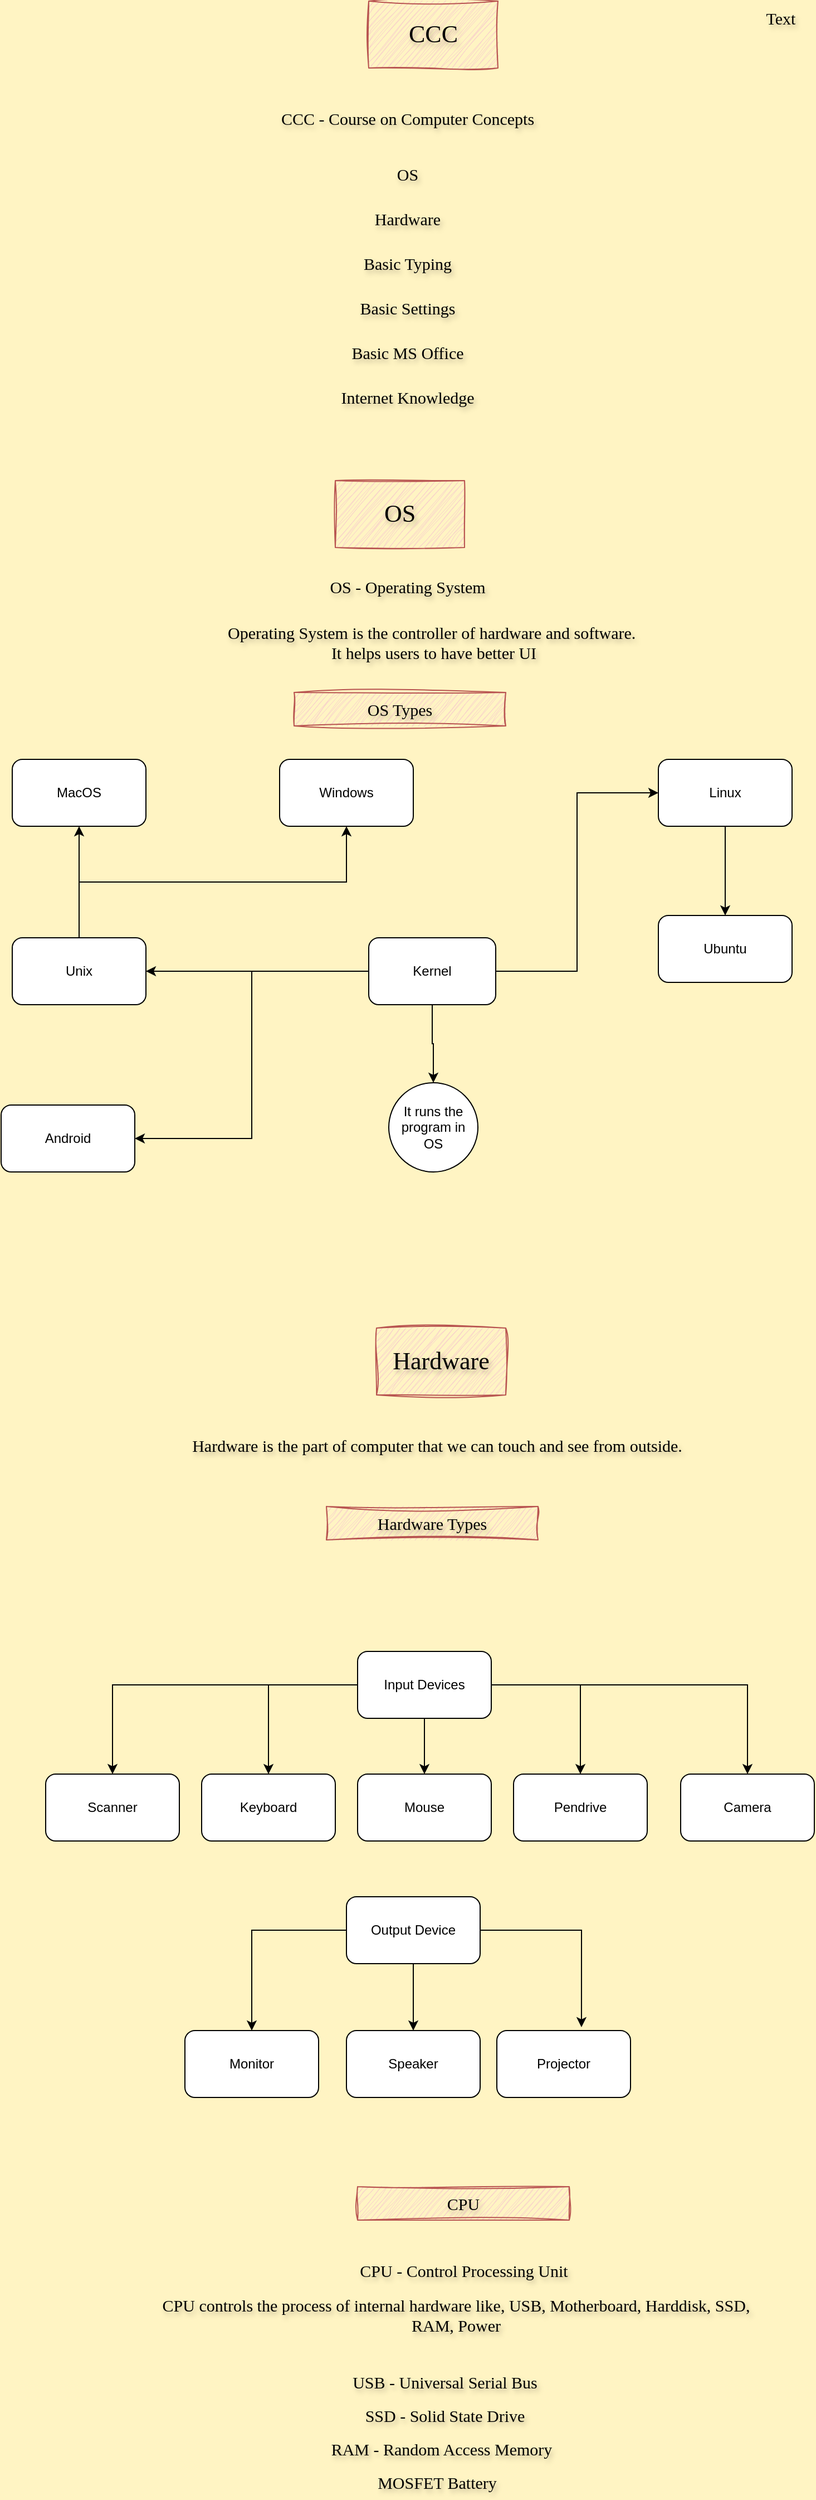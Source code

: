 <mxfile version="26.2.9">
  <diagram name="Page-1" id="iKMRJyYVElrFewXZlgx_">
    <mxGraphModel dx="1428" dy="722" grid="1" gridSize="10" guides="1" tooltips="1" connect="1" arrows="1" fold="1" page="1" pageScale="1" pageWidth="827" pageHeight="1169" background="#FFF4C3" math="0" shadow="0">
      <root>
        <mxCell id="0" />
        <mxCell id="1" parent="0" />
        <mxCell id="a2JRWLy81K5dylXvyoho-1" value="Basic Typing" style="text;html=1;align=center;verticalAlign=middle;whiteSpace=wrap;rounded=0;fontSize=15;textShadow=1;fontFamily=Comic Sans MS;" vertex="1" parent="1">
          <mxGeometry x="300" y="250" width="190" height="30" as="geometry" />
        </mxCell>
        <mxCell id="a2JRWLy81K5dylXvyoho-2" value="&lt;font style=&quot;font-size: 22px;&quot;&gt;CCC&lt;/font&gt;" style="text;html=1;align=center;verticalAlign=middle;whiteSpace=wrap;rounded=0;fontSize=15;textShadow=1;fontFamily=Comic Sans MS;sketch=1;curveFitting=1;jiggle=2;fillColor=#f8cecc;strokeColor=#b85450;" vertex="1" parent="1">
          <mxGeometry x="360" y="30" width="116" height="60" as="geometry" />
        </mxCell>
        <mxCell id="a2JRWLy81K5dylXvyoho-3" value="CCC - Course on Computer Concepts" style="text;html=1;align=center;verticalAlign=middle;whiteSpace=wrap;rounded=0;fontSize=15;textShadow=1;fontFamily=Comic Sans MS;" vertex="1" parent="1">
          <mxGeometry x="210" y="120" width="370" height="30" as="geometry" />
        </mxCell>
        <mxCell id="a2JRWLy81K5dylXvyoho-5" value="Text" style="text;html=1;align=center;verticalAlign=middle;whiteSpace=wrap;rounded=0;fontSize=15;textShadow=1;fontFamily=Comic Sans MS;" vertex="1" parent="1">
          <mxGeometry x="700" y="30" width="60" height="30" as="geometry" />
        </mxCell>
        <mxCell id="a2JRWLy81K5dylXvyoho-6" value="OS" style="text;html=1;align=center;verticalAlign=middle;whiteSpace=wrap;rounded=0;fontSize=15;textShadow=1;fontFamily=Comic Sans MS;" vertex="1" parent="1">
          <mxGeometry x="300" y="170" width="190" height="30" as="geometry" />
        </mxCell>
        <mxCell id="a2JRWLy81K5dylXvyoho-7" value="Hardware" style="text;html=1;align=center;verticalAlign=middle;whiteSpace=wrap;rounded=0;fontSize=15;textShadow=1;fontFamily=Comic Sans MS;" vertex="1" parent="1">
          <mxGeometry x="300" y="210" width="190" height="30" as="geometry" />
        </mxCell>
        <mxCell id="a2JRWLy81K5dylXvyoho-8" value="Basic Settings" style="text;html=1;align=center;verticalAlign=middle;whiteSpace=wrap;rounded=0;fontSize=15;textShadow=1;fontFamily=Comic Sans MS;" vertex="1" parent="1">
          <mxGeometry x="300" y="290" width="190" height="30" as="geometry" />
        </mxCell>
        <mxCell id="a2JRWLy81K5dylXvyoho-10" value="Basic MS Office" style="text;html=1;align=center;verticalAlign=middle;whiteSpace=wrap;rounded=0;fontSize=15;textShadow=1;fontFamily=Comic Sans MS;" vertex="1" parent="1">
          <mxGeometry x="300" y="330" width="190" height="30" as="geometry" />
        </mxCell>
        <mxCell id="a2JRWLy81K5dylXvyoho-11" value="Internet Knowledge" style="text;html=1;align=center;verticalAlign=middle;whiteSpace=wrap;rounded=0;fontSize=15;textShadow=1;fontFamily=Comic Sans MS;" vertex="1" parent="1">
          <mxGeometry x="300" y="370" width="190" height="30" as="geometry" />
        </mxCell>
        <mxCell id="a2JRWLy81K5dylXvyoho-12" value="&lt;font style=&quot;font-size: 22px;&quot;&gt;OS&lt;/font&gt;" style="text;html=1;align=center;verticalAlign=middle;whiteSpace=wrap;rounded=0;fontSize=15;textShadow=1;fontFamily=Comic Sans MS;sketch=1;curveFitting=1;jiggle=2;fillColor=#f8cecc;strokeColor=#b85450;" vertex="1" parent="1">
          <mxGeometry x="330" y="460" width="116" height="60" as="geometry" />
        </mxCell>
        <mxCell id="a2JRWLy81K5dylXvyoho-13" value="OS - Operating System" style="text;html=1;align=center;verticalAlign=middle;whiteSpace=wrap;rounded=0;fontSize=15;textShadow=1;fontFamily=Comic Sans MS;" vertex="1" parent="1">
          <mxGeometry x="300" y="540" width="190" height="30" as="geometry" />
        </mxCell>
        <mxCell id="a2JRWLy81K5dylXvyoho-14" value="Operating System is the controller of hardware and software.&amp;nbsp;&lt;div&gt;It helps users to have better UI&lt;/div&gt;" style="text;html=1;align=center;verticalAlign=middle;whiteSpace=wrap;rounded=0;fontSize=15;textShadow=1;fontFamily=Comic Sans MS;" vertex="1" parent="1">
          <mxGeometry x="139.5" y="590" width="557" height="30" as="geometry" />
        </mxCell>
        <mxCell id="a2JRWLy81K5dylXvyoho-15" value="OS Types" style="text;html=1;align=center;verticalAlign=middle;whiteSpace=wrap;rounded=0;fontSize=15;textShadow=1;fontFamily=Comic Sans MS;sketch=1;curveFitting=1;jiggle=2;fillColor=#f8cecc;strokeColor=#b85450;" vertex="1" parent="1">
          <mxGeometry x="293" y="650" width="190" height="30" as="geometry" />
        </mxCell>
        <mxCell id="a2JRWLy81K5dylXvyoho-16" value="MacOS" style="rounded=1;whiteSpace=wrap;html=1;" vertex="1" parent="1">
          <mxGeometry x="40" y="710" width="120" height="60" as="geometry" />
        </mxCell>
        <mxCell id="a2JRWLy81K5dylXvyoho-17" value="Windows" style="rounded=1;whiteSpace=wrap;html=1;" vertex="1" parent="1">
          <mxGeometry x="280" y="710" width="120" height="60" as="geometry" />
        </mxCell>
        <mxCell id="a2JRWLy81K5dylXvyoho-21" value="" style="edgeStyle=orthogonalEdgeStyle;rounded=0;orthogonalLoop=1;jettySize=auto;html=1;" edge="1" parent="1" source="a2JRWLy81K5dylXvyoho-18" target="a2JRWLy81K5dylXvyoho-20">
          <mxGeometry relative="1" as="geometry" />
        </mxCell>
        <mxCell id="a2JRWLy81K5dylXvyoho-18" value="Linux" style="rounded=1;whiteSpace=wrap;html=1;" vertex="1" parent="1">
          <mxGeometry x="620" y="710" width="120" height="60" as="geometry" />
        </mxCell>
        <mxCell id="a2JRWLy81K5dylXvyoho-22" style="edgeStyle=orthogonalEdgeStyle;rounded=0;orthogonalLoop=1;jettySize=auto;html=1;" edge="1" parent="1" source="a2JRWLy81K5dylXvyoho-19" target="a2JRWLy81K5dylXvyoho-16">
          <mxGeometry relative="1" as="geometry" />
        </mxCell>
        <mxCell id="a2JRWLy81K5dylXvyoho-23" style="edgeStyle=orthogonalEdgeStyle;rounded=0;orthogonalLoop=1;jettySize=auto;html=1;exitX=0.5;exitY=0;exitDx=0;exitDy=0;" edge="1" parent="1" source="a2JRWLy81K5dylXvyoho-19" target="a2JRWLy81K5dylXvyoho-17">
          <mxGeometry relative="1" as="geometry" />
        </mxCell>
        <mxCell id="a2JRWLy81K5dylXvyoho-19" value="Unix" style="rounded=1;whiteSpace=wrap;html=1;" vertex="1" parent="1">
          <mxGeometry x="40" y="870" width="120" height="60" as="geometry" />
        </mxCell>
        <mxCell id="a2JRWLy81K5dylXvyoho-20" value="Ubuntu" style="rounded=1;whiteSpace=wrap;html=1;" vertex="1" parent="1">
          <mxGeometry x="620" y="850" width="120" height="60" as="geometry" />
        </mxCell>
        <mxCell id="a2JRWLy81K5dylXvyoho-25" style="edgeStyle=orthogonalEdgeStyle;rounded=0;orthogonalLoop=1;jettySize=auto;html=1;entryX=0;entryY=0.5;entryDx=0;entryDy=0;" edge="1" parent="1" source="a2JRWLy81K5dylXvyoho-24" target="a2JRWLy81K5dylXvyoho-18">
          <mxGeometry relative="1" as="geometry" />
        </mxCell>
        <mxCell id="a2JRWLy81K5dylXvyoho-26" style="edgeStyle=orthogonalEdgeStyle;rounded=0;orthogonalLoop=1;jettySize=auto;html=1;entryX=1;entryY=0.5;entryDx=0;entryDy=0;" edge="1" parent="1" source="a2JRWLy81K5dylXvyoho-24" target="a2JRWLy81K5dylXvyoho-19">
          <mxGeometry relative="1" as="geometry" />
        </mxCell>
        <mxCell id="a2JRWLy81K5dylXvyoho-28" value="" style="edgeStyle=orthogonalEdgeStyle;rounded=0;orthogonalLoop=1;jettySize=auto;html=1;" edge="1" parent="1" source="a2JRWLy81K5dylXvyoho-24" target="a2JRWLy81K5dylXvyoho-27">
          <mxGeometry relative="1" as="geometry" />
        </mxCell>
        <mxCell id="a2JRWLy81K5dylXvyoho-30" style="edgeStyle=orthogonalEdgeStyle;rounded=0;orthogonalLoop=1;jettySize=auto;html=1;entryX=1;entryY=0.5;entryDx=0;entryDy=0;" edge="1" parent="1" source="a2JRWLy81K5dylXvyoho-24" target="a2JRWLy81K5dylXvyoho-29">
          <mxGeometry relative="1" as="geometry" />
        </mxCell>
        <mxCell id="a2JRWLy81K5dylXvyoho-24" value="Kernel" style="rounded=1;whiteSpace=wrap;html=1;" vertex="1" parent="1">
          <mxGeometry x="360" y="870" width="114" height="60" as="geometry" />
        </mxCell>
        <mxCell id="a2JRWLy81K5dylXvyoho-27" value="It runs the program in OS" style="ellipse;whiteSpace=wrap;html=1;rounded=1;" vertex="1" parent="1">
          <mxGeometry x="378" y="1000" width="80" height="80" as="geometry" />
        </mxCell>
        <mxCell id="a2JRWLy81K5dylXvyoho-29" value="Android" style="rounded=1;whiteSpace=wrap;html=1;" vertex="1" parent="1">
          <mxGeometry x="30" y="1020" width="120" height="60" as="geometry" />
        </mxCell>
        <mxCell id="a2JRWLy81K5dylXvyoho-31" value="&lt;font style=&quot;font-size: 22px;&quot;&gt;Hardware&lt;/font&gt;" style="text;html=1;align=center;verticalAlign=middle;whiteSpace=wrap;rounded=0;fontSize=15;textShadow=1;fontFamily=Comic Sans MS;sketch=1;curveFitting=1;jiggle=2;fillColor=#f8cecc;strokeColor=#b85450;" vertex="1" parent="1">
          <mxGeometry x="367" y="1220" width="116" height="60" as="geometry" />
        </mxCell>
        <mxCell id="a2JRWLy81K5dylXvyoho-32" value="Hardware Types" style="text;html=1;align=center;verticalAlign=middle;whiteSpace=wrap;rounded=0;fontSize=15;textShadow=1;fontFamily=Comic Sans MS;sketch=1;curveFitting=1;jiggle=2;fillColor=#f8cecc;strokeColor=#b85450;" vertex="1" parent="1">
          <mxGeometry x="322" y="1380" width="190" height="30" as="geometry" />
        </mxCell>
        <mxCell id="a2JRWLy81K5dylXvyoho-33" value="Hardware is the part of computer that we can touch and see from outside." style="text;html=1;align=center;verticalAlign=middle;whiteSpace=wrap;rounded=0;fontSize=15;textShadow=1;fontFamily=Comic Sans MS;" vertex="1" parent="1">
          <mxGeometry x="143" y="1310" width="557" height="30" as="geometry" />
        </mxCell>
        <mxCell id="a2JRWLy81K5dylXvyoho-37" value="" style="edgeStyle=orthogonalEdgeStyle;rounded=0;orthogonalLoop=1;jettySize=auto;html=1;" edge="1" parent="1" source="a2JRWLy81K5dylXvyoho-35" target="a2JRWLy81K5dylXvyoho-36">
          <mxGeometry relative="1" as="geometry" />
        </mxCell>
        <mxCell id="a2JRWLy81K5dylXvyoho-39" value="" style="edgeStyle=orthogonalEdgeStyle;rounded=0;orthogonalLoop=1;jettySize=auto;html=1;" edge="1" parent="1" source="a2JRWLy81K5dylXvyoho-35" target="a2JRWLy81K5dylXvyoho-38">
          <mxGeometry relative="1" as="geometry" />
        </mxCell>
        <mxCell id="a2JRWLy81K5dylXvyoho-41" value="" style="edgeStyle=orthogonalEdgeStyle;rounded=0;orthogonalLoop=1;jettySize=auto;html=1;" edge="1" parent="1" source="a2JRWLy81K5dylXvyoho-35" target="a2JRWLy81K5dylXvyoho-40">
          <mxGeometry relative="1" as="geometry" />
        </mxCell>
        <mxCell id="a2JRWLy81K5dylXvyoho-43" value="" style="edgeStyle=orthogonalEdgeStyle;rounded=0;orthogonalLoop=1;jettySize=auto;html=1;" edge="1" parent="1" source="a2JRWLy81K5dylXvyoho-35" target="a2JRWLy81K5dylXvyoho-42">
          <mxGeometry relative="1" as="geometry" />
        </mxCell>
        <mxCell id="a2JRWLy81K5dylXvyoho-45" value="" style="edgeStyle=orthogonalEdgeStyle;rounded=0;orthogonalLoop=1;jettySize=auto;html=1;" edge="1" parent="1" source="a2JRWLy81K5dylXvyoho-35" target="a2JRWLy81K5dylXvyoho-44">
          <mxGeometry relative="1" as="geometry" />
        </mxCell>
        <mxCell id="a2JRWLy81K5dylXvyoho-35" value="Input Devices" style="rounded=1;whiteSpace=wrap;html=1;" vertex="1" parent="1">
          <mxGeometry x="350" y="1510" width="120" height="60" as="geometry" />
        </mxCell>
        <mxCell id="a2JRWLy81K5dylXvyoho-36" value="Keyboard" style="rounded=1;whiteSpace=wrap;html=1;" vertex="1" parent="1">
          <mxGeometry x="210" y="1620" width="120" height="60" as="geometry" />
        </mxCell>
        <mxCell id="a2JRWLy81K5dylXvyoho-38" value="Mouse" style="rounded=1;whiteSpace=wrap;html=1;" vertex="1" parent="1">
          <mxGeometry x="350" y="1620" width="120" height="60" as="geometry" />
        </mxCell>
        <mxCell id="a2JRWLy81K5dylXvyoho-40" value="Pendrive" style="rounded=1;whiteSpace=wrap;html=1;" vertex="1" parent="1">
          <mxGeometry x="490" y="1620" width="120" height="60" as="geometry" />
        </mxCell>
        <mxCell id="a2JRWLy81K5dylXvyoho-42" value="Scanner" style="rounded=1;whiteSpace=wrap;html=1;" vertex="1" parent="1">
          <mxGeometry x="70" y="1620" width="120" height="60" as="geometry" />
        </mxCell>
        <mxCell id="a2JRWLy81K5dylXvyoho-44" value="Camera" style="rounded=1;whiteSpace=wrap;html=1;" vertex="1" parent="1">
          <mxGeometry x="640" y="1620" width="120" height="60" as="geometry" />
        </mxCell>
        <mxCell id="a2JRWLy81K5dylXvyoho-46" value="" style="edgeStyle=orthogonalEdgeStyle;rounded=0;orthogonalLoop=1;jettySize=auto;html=1;" edge="1" source="a2JRWLy81K5dylXvyoho-51" target="a2JRWLy81K5dylXvyoho-52" parent="1">
          <mxGeometry relative="1" as="geometry" />
        </mxCell>
        <mxCell id="a2JRWLy81K5dylXvyoho-49" value="" style="edgeStyle=orthogonalEdgeStyle;rounded=0;orthogonalLoop=1;jettySize=auto;html=1;" edge="1" source="a2JRWLy81K5dylXvyoho-51" target="a2JRWLy81K5dylXvyoho-55" parent="1">
          <mxGeometry relative="1" as="geometry" />
        </mxCell>
        <mxCell id="a2JRWLy81K5dylXvyoho-51" value="Output Device" style="rounded=1;whiteSpace=wrap;html=1;" vertex="1" parent="1">
          <mxGeometry x="340" y="1730" width="120" height="60" as="geometry" />
        </mxCell>
        <mxCell id="a2JRWLy81K5dylXvyoho-52" value="Speaker" style="rounded=1;whiteSpace=wrap;html=1;" vertex="1" parent="1">
          <mxGeometry x="340" y="1850" width="120" height="60" as="geometry" />
        </mxCell>
        <mxCell id="a2JRWLy81K5dylXvyoho-53" value="Projector" style="rounded=1;whiteSpace=wrap;html=1;" vertex="1" parent="1">
          <mxGeometry x="475" y="1850" width="120" height="60" as="geometry" />
        </mxCell>
        <mxCell id="a2JRWLy81K5dylXvyoho-55" value="Monitor" style="rounded=1;whiteSpace=wrap;html=1;" vertex="1" parent="1">
          <mxGeometry x="195" y="1850" width="120" height="60" as="geometry" />
        </mxCell>
        <mxCell id="a2JRWLy81K5dylXvyoho-57" style="edgeStyle=orthogonalEdgeStyle;rounded=0;orthogonalLoop=1;jettySize=auto;html=1;entryX=0.633;entryY=-0.05;entryDx=0;entryDy=0;entryPerimeter=0;" edge="1" parent="1" source="a2JRWLy81K5dylXvyoho-51" target="a2JRWLy81K5dylXvyoho-53">
          <mxGeometry relative="1" as="geometry" />
        </mxCell>
        <mxCell id="a2JRWLy81K5dylXvyoho-59" value="CPU" style="text;html=1;align=center;verticalAlign=middle;whiteSpace=wrap;rounded=0;fontSize=15;textShadow=1;fontFamily=Comic Sans MS;sketch=1;curveFitting=1;jiggle=2;fillColor=#f8cecc;strokeColor=#b85450;" vertex="1" parent="1">
          <mxGeometry x="350" y="1990" width="190" height="30" as="geometry" />
        </mxCell>
        <mxCell id="a2JRWLy81K5dylXvyoho-61" value="CPU - Control Processing Unit" style="text;html=1;align=center;verticalAlign=middle;whiteSpace=wrap;rounded=0;fontSize=15;textShadow=1;fontFamily=Comic Sans MS;" vertex="1" parent="1">
          <mxGeometry x="166.5" y="2050" width="557" height="30" as="geometry" />
        </mxCell>
        <mxCell id="a2JRWLy81K5dylXvyoho-62" value="CPU controls the process of internal hardware like, USB, Motherboard, Harddisk, SSD, RAM, Power" style="text;html=1;align=center;verticalAlign=middle;whiteSpace=wrap;rounded=0;fontSize=15;textShadow=1;fontFamily=Comic Sans MS;" vertex="1" parent="1">
          <mxGeometry x="160" y="2090" width="557" height="30" as="geometry" />
        </mxCell>
        <mxCell id="a2JRWLy81K5dylXvyoho-63" value="USB - Universal Serial Bus" style="text;html=1;align=center;verticalAlign=middle;whiteSpace=wrap;rounded=0;fontSize=15;textShadow=1;fontFamily=Comic Sans MS;" vertex="1" parent="1">
          <mxGeometry x="150" y="2150" width="557" height="30" as="geometry" />
        </mxCell>
        <mxCell id="a2JRWLy81K5dylXvyoho-64" value="SSD - Solid State Drive" style="text;html=1;align=center;verticalAlign=middle;whiteSpace=wrap;rounded=0;fontSize=15;textShadow=1;fontFamily=Comic Sans MS;" vertex="1" parent="1">
          <mxGeometry x="150" y="2180" width="557" height="30" as="geometry" />
        </mxCell>
        <mxCell id="a2JRWLy81K5dylXvyoho-65" value="RAM - Random Access Memory" style="text;html=1;align=center;verticalAlign=middle;whiteSpace=wrap;rounded=0;fontSize=15;textShadow=1;fontFamily=Comic Sans MS;" vertex="1" parent="1">
          <mxGeometry x="146.5" y="2210" width="557" height="30" as="geometry" />
        </mxCell>
        <mxCell id="a2JRWLy81K5dylXvyoho-66" value="MOSFET Battery" style="text;html=1;align=center;verticalAlign=middle;whiteSpace=wrap;rounded=0;fontSize=15;textShadow=1;fontFamily=Comic Sans MS;" vertex="1" parent="1">
          <mxGeometry x="143" y="2240" width="557" height="30" as="geometry" />
        </mxCell>
      </root>
    </mxGraphModel>
  </diagram>
</mxfile>
